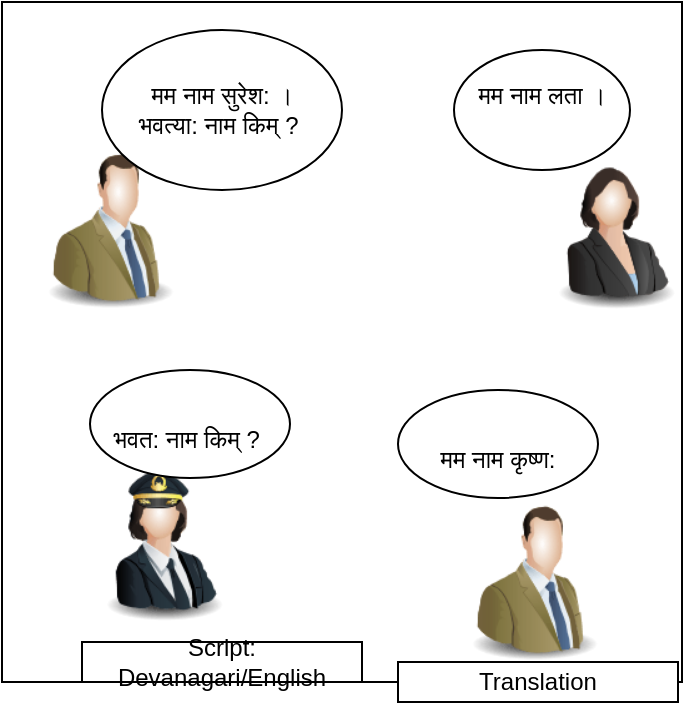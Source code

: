 <mxfile version="11.3.0" type="github" pages="1"><diagram id="6AS9JA7bmU42VL67zWxs" name="Page-1"><mxGraphModel dx="1167" dy="809" grid="1" gridSize="10" guides="1" tooltips="1" connect="1" arrows="1" fold="1" page="1" pageScale="1" pageWidth="850" pageHeight="1100" math="0" shadow="0"><root><mxCell id="0"/><mxCell id="1" parent="0"/><mxCell id="KgRJfiR2KoBrZm4a0WFt-1" value="" style="whiteSpace=wrap;html=1;aspect=fixed;" vertex="1" parent="1"><mxGeometry x="30" y="20" width="340" height="340" as="geometry"/></mxCell><mxCell id="KgRJfiR2KoBrZm4a0WFt-2" value="" style="image;html=1;labelBackgroundColor=#ffffff;image=img/lib/clip_art/people/Suit_Man_Green_128x128.png" vertex="1" parent="1"><mxGeometry x="44" y="94" width="80" height="80" as="geometry"/></mxCell><mxCell id="KgRJfiR2KoBrZm4a0WFt-3" value="" style="image;html=1;labelBackgroundColor=#ffffff;image=img/lib/clip_art/people/Suit_Woman_128x128.png" vertex="1" parent="1"><mxGeometry x="296" y="94" width="80" height="80" as="geometry"/></mxCell><mxCell id="KgRJfiR2KoBrZm4a0WFt-4" value="मम नाम सुरेश: ।&lt;br&gt;भवत्या: नाम किम् ?&amp;nbsp;" style="ellipse;whiteSpace=wrap;html=1;" vertex="1" parent="1"><mxGeometry x="80" y="34" width="120" height="80" as="geometry"/></mxCell><mxCell id="KgRJfiR2KoBrZm4a0WFt-8" value="मम नाम लता ।&lt;br&gt;&amp;nbsp;" style="ellipse;whiteSpace=wrap;html=1;" vertex="1" parent="1"><mxGeometry x="256" y="44" width="88" height="60" as="geometry"/></mxCell><mxCell id="KgRJfiR2KoBrZm4a0WFt-18" value="" style="image;html=1;labelBackgroundColor=#ffffff;image=img/lib/clip_art/people/Pilot_Woman_128x128.png" vertex="1" parent="1"><mxGeometry x="70" y="250" width="80" height="80" as="geometry"/></mxCell><mxCell id="KgRJfiR2KoBrZm4a0WFt-19" value="" style="image;html=1;labelBackgroundColor=#ffffff;image=img/lib/clip_art/people/Suit_Man_Green_128x128.png" vertex="1" parent="1"><mxGeometry x="256" y="270" width="80" height="80" as="geometry"/></mxCell><mxCell id="KgRJfiR2KoBrZm4a0WFt-20" value="&lt;br&gt;भवत: नाम किम् ?&amp;nbsp;" style="ellipse;whiteSpace=wrap;html=1;" vertex="1" parent="1"><mxGeometry x="74" y="204" width="100" height="54" as="geometry"/></mxCell><mxCell id="KgRJfiR2KoBrZm4a0WFt-21" value="&lt;br&gt;मम नाम कृष्ण:" style="ellipse;whiteSpace=wrap;html=1;" vertex="1" parent="1"><mxGeometry x="228" y="214" width="100" height="54" as="geometry"/></mxCell><mxCell id="KgRJfiR2KoBrZm4a0WFt-23" value="Script: Devanagari/English" style="rounded=0;whiteSpace=wrap;html=1;" vertex="1" parent="1"><mxGeometry x="70" y="340" width="140" height="20" as="geometry"/></mxCell><mxCell id="KgRJfiR2KoBrZm4a0WFt-24" value="Translation" style="rounded=0;whiteSpace=wrap;html=1;" vertex="1" parent="1"><mxGeometry x="228" y="350" width="140" height="20" as="geometry"/></mxCell></root></mxGraphModel></diagram></mxfile>